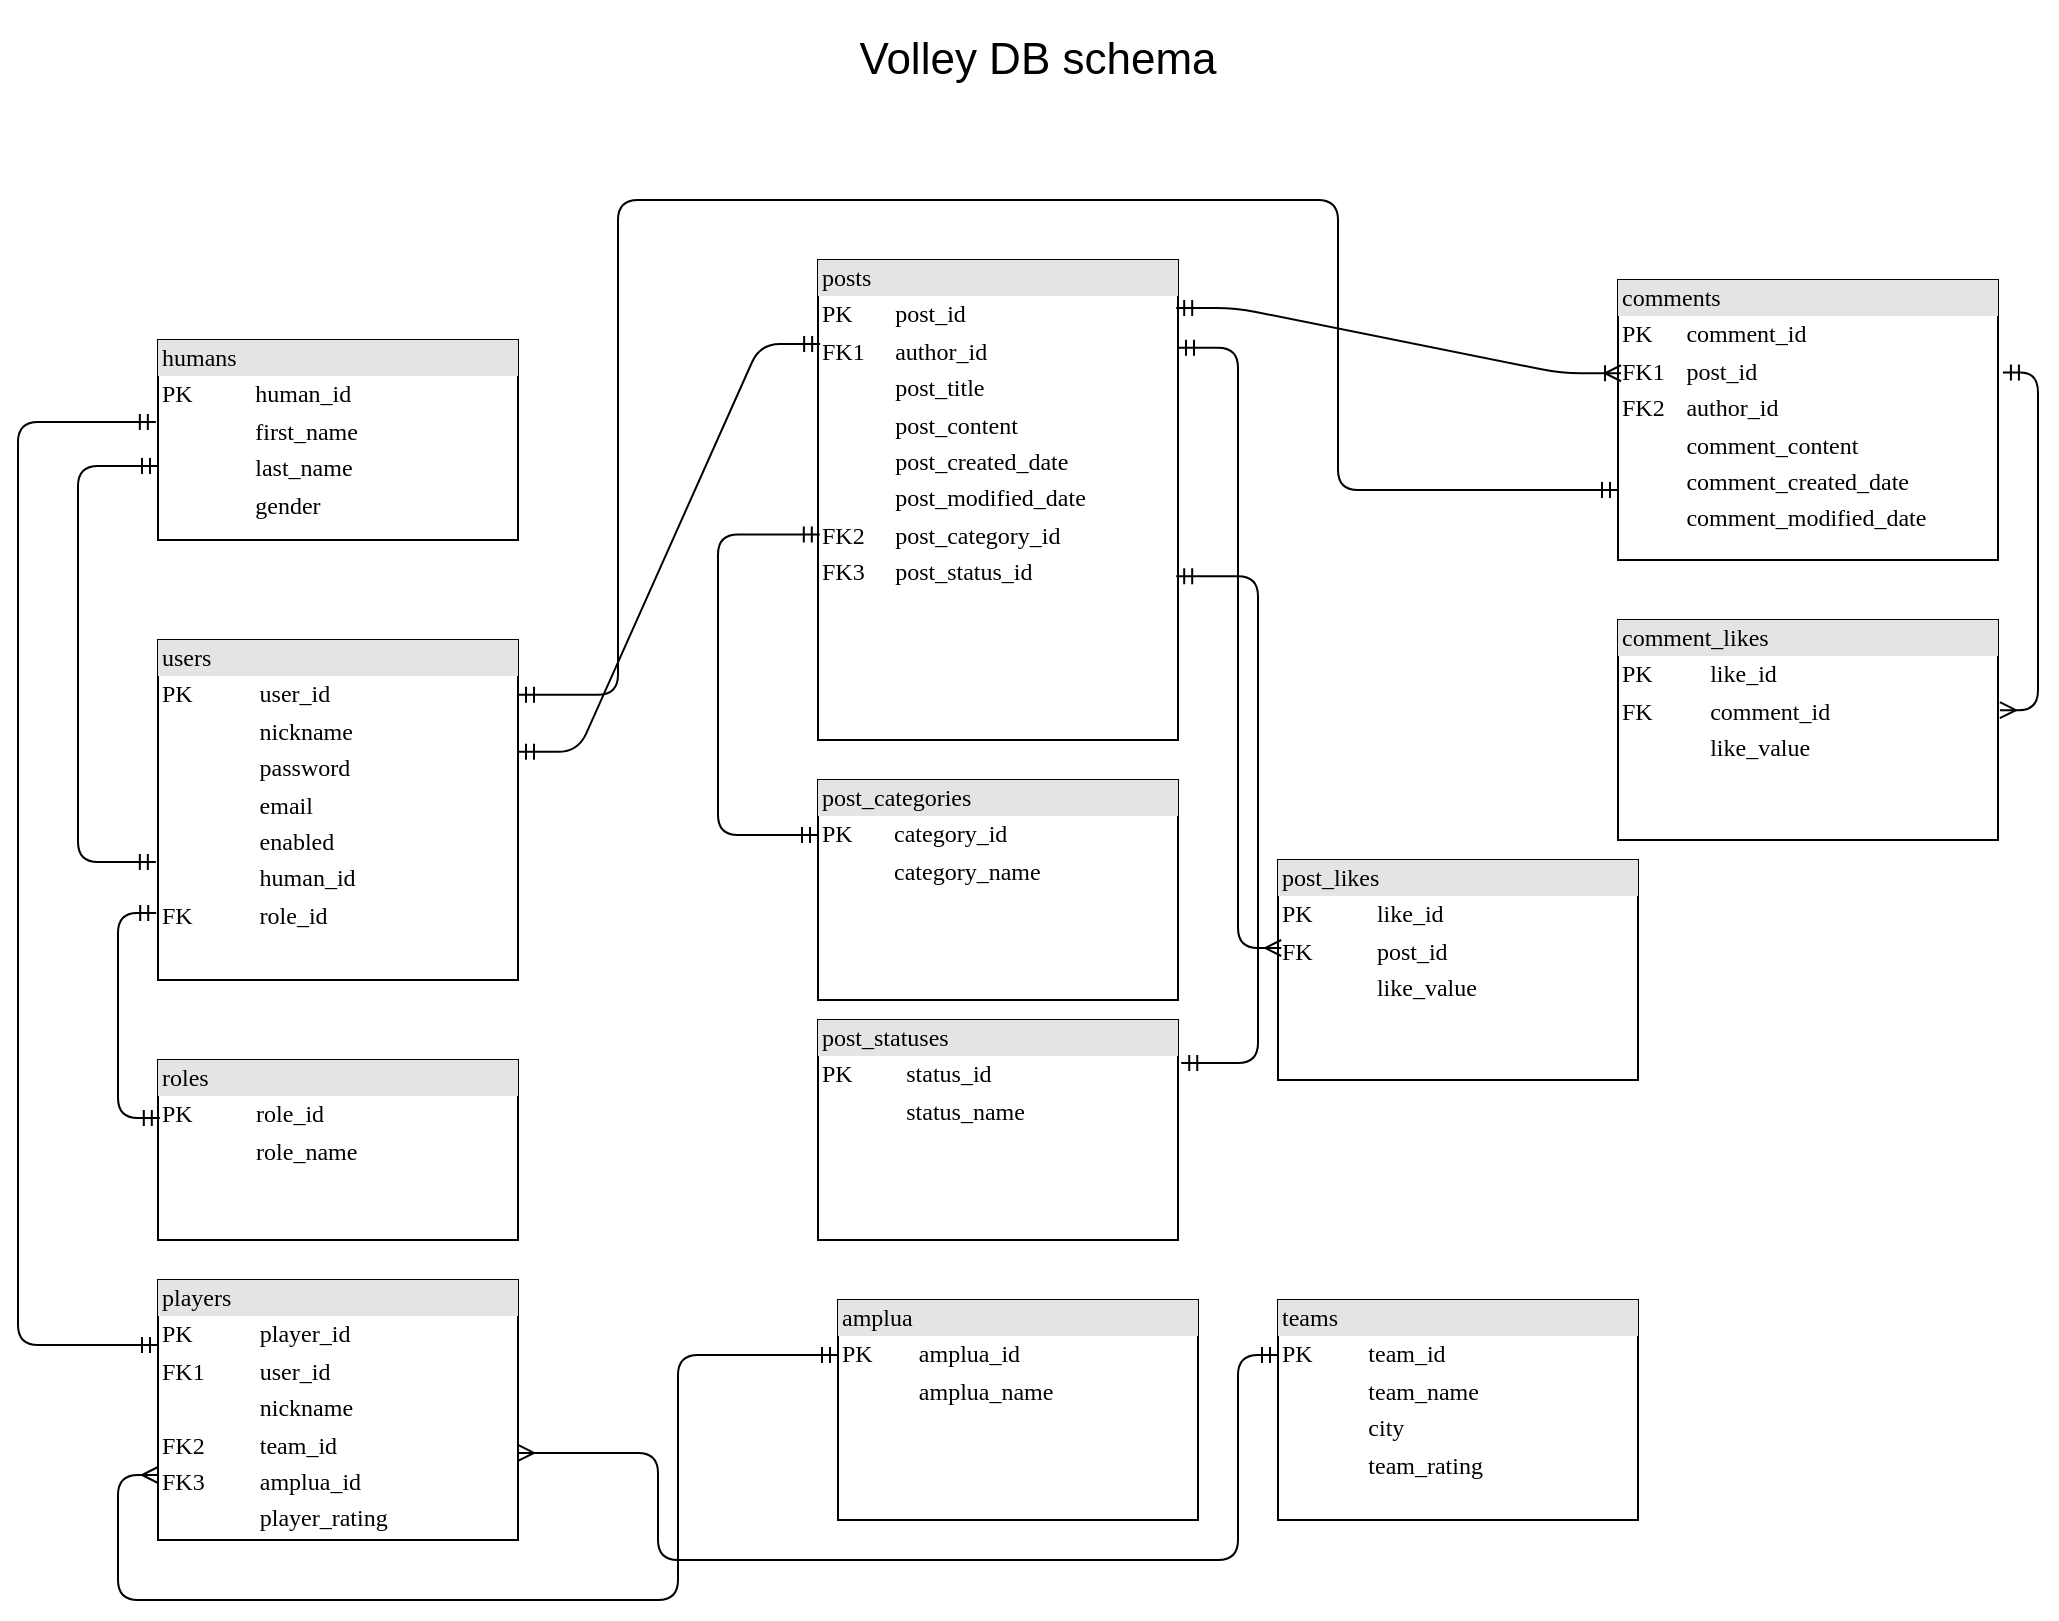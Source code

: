 <mxfile version="14.5.1" type="device"><diagram name="Page-1" id="2ca16b54-16f6-2749-3443-fa8db7711227"><mxGraphModel dx="1086" dy="765" grid="1" gridSize="10" guides="1" tooltips="1" connect="1" arrows="1" fold="1" page="1" pageScale="1" pageWidth="1100" pageHeight="850" background="#ffffff" math="0" shadow="0"><root><mxCell id="0"/><mxCell id="1" parent="0"/><mxCell id="2ed32ef02a7f4228-2" value="&lt;div style=&quot;box-sizing: border-box ; width: 100% ; background: #e4e4e4 ; padding: 2px&quot;&gt;users&lt;/div&gt;&lt;table style=&quot;width: 100% ; font-size: 1em&quot; cellpadding=&quot;2&quot; cellspacing=&quot;0&quot;&gt;&lt;tbody&gt;&lt;tr&gt;&lt;td&gt;PK&lt;/td&gt;&lt;td&gt;user_id&lt;/td&gt;&lt;/tr&gt;&lt;tr&gt;&lt;td&gt;&lt;br&gt;&lt;/td&gt;&lt;td&gt;nickname&lt;/td&gt;&lt;/tr&gt;&lt;tr&gt;&lt;td&gt;&lt;br&gt;&lt;/td&gt;&lt;td&gt;password&lt;br&gt;&lt;/td&gt;&lt;/tr&gt;&lt;tr&gt;&lt;td&gt;&lt;br&gt;&lt;/td&gt;&lt;td&gt;email&lt;/td&gt;&lt;/tr&gt;&lt;tr&gt;&lt;td&gt;&lt;br&gt;&lt;/td&gt;&lt;td&gt;enabled&lt;/td&gt;&lt;/tr&gt;&lt;tr&gt;&lt;td&gt;&lt;br&gt;&lt;/td&gt;&lt;td&gt;human_id&lt;br&gt;&lt;/td&gt;&lt;/tr&gt;&lt;tr&gt;&lt;td&gt;FK&lt;/td&gt;&lt;td&gt;role_id&lt;/td&gt;&lt;/tr&gt;&lt;/tbody&gt;&lt;/table&gt;" style="verticalAlign=top;align=left;overflow=fill;html=1;rounded=0;shadow=0;comic=0;labelBackgroundColor=none;strokeWidth=1;fontFamily=Verdana;fontSize=12" parent="1" vertex="1"><mxGeometry x="110" y="340" width="180" height="170" as="geometry"/></mxCell><mxCell id="2ed32ef02a7f4228-3" value="&lt;div style=&quot;box-sizing: border-box ; width: 100% ; background: #e4e4e4 ; padding: 2px&quot;&gt;teams&lt;/div&gt;&lt;table style=&quot;width: 100% ; font-size: 1em&quot; cellpadding=&quot;2&quot; cellspacing=&quot;0&quot;&gt;&lt;tbody&gt;&lt;tr&gt;&lt;td&gt;PK&lt;/td&gt;&lt;td&gt;team_id&lt;/td&gt;&lt;/tr&gt;&lt;tr&gt;&lt;td&gt;&lt;/td&gt;&lt;td&gt;team_name&lt;/td&gt;&lt;/tr&gt;&lt;tr&gt;&lt;td&gt;&lt;br&gt;&lt;/td&gt;&lt;td&gt;city&lt;/td&gt;&lt;/tr&gt;&lt;tr&gt;&lt;td&gt;&lt;br&gt;&lt;/td&gt;&lt;td&gt;team_rating&lt;/td&gt;&lt;/tr&gt;&lt;/tbody&gt;&lt;/table&gt;" style="verticalAlign=top;align=left;overflow=fill;html=1;rounded=0;shadow=0;comic=0;labelBackgroundColor=none;strokeWidth=1;fontFamily=Verdana;fontSize=12" parent="1" vertex="1"><mxGeometry x="670" y="670" width="180" height="110" as="geometry"/></mxCell><mxCell id="2ed32ef02a7f4228-4" value="&lt;div style=&quot;box-sizing: border-box ; width: 100% ; background: #e4e4e4 ; padding: 2px&quot;&gt;players&lt;/div&gt;&lt;table style=&quot;width: 100% ; font-size: 1em&quot; cellpadding=&quot;2&quot; cellspacing=&quot;0&quot;&gt;&lt;tbody&gt;&lt;tr&gt;&lt;td&gt;PK&lt;/td&gt;&lt;td&gt;player_id&lt;/td&gt;&lt;/tr&gt;&lt;tr&gt;&lt;td&gt;FK1&lt;/td&gt;&lt;td&gt;user_id&lt;/td&gt;&lt;/tr&gt;&lt;tr&gt;&lt;td&gt;&lt;/td&gt;&lt;td&gt;nickname&lt;/td&gt;&lt;/tr&gt;&lt;tr&gt;&lt;td&gt;FK2&lt;/td&gt;&lt;td&gt;team_id&lt;/td&gt;&lt;/tr&gt;&lt;tr&gt;&lt;td&gt;FK3&lt;/td&gt;&lt;td&gt;amplua_id&lt;/td&gt;&lt;/tr&gt;&lt;tr&gt;&lt;td&gt;&lt;br&gt;&lt;/td&gt;&lt;td&gt;player_rating&lt;/td&gt;&lt;/tr&gt;&lt;/tbody&gt;&lt;/table&gt;" style="verticalAlign=top;align=left;overflow=fill;html=1;rounded=0;shadow=0;comic=0;labelBackgroundColor=none;strokeWidth=1;fontFamily=Verdana;fontSize=12" parent="1" vertex="1"><mxGeometry x="110" y="660" width="180" height="130" as="geometry"/></mxCell><mxCell id="2ed32ef02a7f4228-5" value="&lt;div style=&quot;box-sizing: border-box ; width: 100% ; background: #e4e4e4 ; padding: 2px&quot;&gt;roles&lt;/div&gt;&lt;table style=&quot;width: 100% ; font-size: 1em&quot; cellpadding=&quot;2&quot; cellspacing=&quot;0&quot;&gt;&lt;tbody&gt;&lt;tr&gt;&lt;td&gt;PK&lt;/td&gt;&lt;td&gt;role_id&lt;/td&gt;&lt;/tr&gt;&lt;tr&gt;&lt;td&gt;&lt;br&gt;&lt;/td&gt;&lt;td&gt;role_name&lt;/td&gt;&lt;/tr&gt;&lt;tr&gt;&lt;td&gt;&lt;/td&gt;&lt;td&gt;&lt;br&gt;&lt;/td&gt;&lt;/tr&gt;&lt;tr&gt;&lt;td&gt;&lt;br&gt;&lt;/td&gt;&lt;td&gt;&lt;br&gt;&lt;/td&gt;&lt;/tr&gt;&lt;/tbody&gt;&lt;/table&gt;" style="verticalAlign=top;align=left;overflow=fill;html=1;rounded=0;shadow=0;comic=0;labelBackgroundColor=none;strokeWidth=1;fontFamily=Verdana;fontSize=12" parent="1" vertex="1"><mxGeometry x="110" y="550" width="180" height="90" as="geometry"/></mxCell><mxCell id="2ed32ef02a7f4228-8" value="&lt;div style=&quot;box-sizing: border-box ; width: 100% ; background: #e4e4e4 ; padding: 2px&quot;&gt;posts&lt;/div&gt;&lt;table style=&quot;width: 100% ; font-size: 1em&quot; cellpadding=&quot;2&quot; cellspacing=&quot;0&quot;&gt;&lt;tbody&gt;&lt;tr&gt;&lt;td&gt;PK&lt;/td&gt;&lt;td&gt;post_id&lt;br&gt;&lt;/td&gt;&lt;/tr&gt;&lt;tr&gt;&lt;td&gt;FK1&lt;/td&gt;&lt;td&gt;author_id&lt;/td&gt;&lt;/tr&gt;&lt;tr&gt;&lt;td&gt;&lt;br&gt;&lt;/td&gt;&lt;td&gt;post_title&lt;/td&gt;&lt;/tr&gt;&lt;tr&gt;&lt;td&gt;&lt;/td&gt;&lt;td&gt;post_content&lt;/td&gt;&lt;/tr&gt;&lt;tr&gt;&lt;td&gt;&lt;br&gt;&lt;/td&gt;&lt;td&gt;post_created_date&lt;/td&gt;&lt;/tr&gt;&lt;tr&gt;&lt;td&gt;&lt;br&gt;&lt;/td&gt;&lt;td&gt;post_modified_date&lt;/td&gt;&lt;/tr&gt;&lt;tr&gt;&lt;td&gt;FK2&lt;/td&gt;&lt;td&gt;post_category_id&lt;/td&gt;&lt;/tr&gt;&lt;tr&gt;&lt;td&gt;FK3&lt;/td&gt;&lt;td&gt;post_status_id&lt;/td&gt;&lt;/tr&gt;&lt;/tbody&gt;&lt;/table&gt;" style="verticalAlign=top;align=left;overflow=fill;html=1;rounded=0;shadow=0;comic=0;labelBackgroundColor=none;strokeWidth=1;fontFamily=Verdana;fontSize=12" parent="1" vertex="1"><mxGeometry x="440" y="150" width="180" height="240" as="geometry"/></mxCell><mxCell id="2ed32ef02a7f4228-10" value="&lt;div style=&quot;box-sizing: border-box ; width: 100% ; background: #e4e4e4 ; padding: 2px&quot;&gt;comments&lt;/div&gt;&lt;table style=&quot;width: 100% ; font-size: 1em&quot; cellpadding=&quot;2&quot; cellspacing=&quot;0&quot;&gt;&lt;tbody&gt;&lt;tr&gt;&lt;td&gt;PK&lt;/td&gt;&lt;td&gt;comment_id&lt;/td&gt;&lt;/tr&gt;&lt;tr&gt;&lt;td&gt;FK1&lt;/td&gt;&lt;td&gt;post_id&lt;/td&gt;&lt;/tr&gt;&lt;tr&gt;&lt;td&gt;FK2&lt;/td&gt;&lt;td&gt;author_id&lt;/td&gt;&lt;/tr&gt;&lt;tr&gt;&lt;td&gt;&lt;br&gt;&lt;/td&gt;&lt;td&gt;comment_content&lt;/td&gt;&lt;/tr&gt;&lt;tr&gt;&lt;td&gt;&lt;br&gt;&lt;/td&gt;&lt;td&gt;comment_created_date&lt;/td&gt;&lt;/tr&gt;&lt;tr&gt;&lt;td&gt;&lt;br&gt;&lt;/td&gt;&lt;td&gt;comment_modified_date&lt;/td&gt;&lt;/tr&gt;&lt;/tbody&gt;&lt;/table&gt;" style="verticalAlign=top;align=left;overflow=fill;html=1;rounded=0;shadow=0;comic=0;labelBackgroundColor=none;strokeWidth=1;fontFamily=Verdana;fontSize=12" parent="1" vertex="1"><mxGeometry x="840" y="160" width="190" height="140" as="geometry"/></mxCell><mxCell id="JueI_tPwrZEDvwqk37Sq-2" value="" style="edgeStyle=entityRelationEdgeStyle;fontSize=12;html=1;endArrow=ERmandOne;startArrow=ERmandOne;entryX=0.006;entryY=0.175;entryDx=0;entryDy=0;entryPerimeter=0;exitX=1;exitY=0.329;exitDx=0;exitDy=0;exitPerimeter=0;" parent="1" source="2ed32ef02a7f4228-2" target="2ed32ef02a7f4228-8" edge="1"><mxGeometry width="100" height="100" relative="1" as="geometry"><mxPoint x="340" y="300" as="sourcePoint"/><mxPoint x="440" y="200" as="targetPoint"/></mxGeometry></mxCell><mxCell id="JueI_tPwrZEDvwqk37Sq-3" value="" style="edgeStyle=entityRelationEdgeStyle;fontSize=12;html=1;endArrow=ERoneToMany;startArrow=ERmandOne;startFill=0;exitX=0.995;exitY=0.1;exitDx=0;exitDy=0;exitPerimeter=0;entryX=0.008;entryY=0.333;entryDx=0;entryDy=0;entryPerimeter=0;" parent="1" source="2ed32ef02a7f4228-8" target="2ed32ef02a7f4228-10" edge="1"><mxGeometry width="100" height="100" relative="1" as="geometry"><mxPoint x="670" y="210" as="sourcePoint"/><mxPoint x="828" y="199" as="targetPoint"/></mxGeometry></mxCell><mxCell id="JueI_tPwrZEDvwqk37Sq-4" value="" style="edgeStyle=orthogonalEdgeStyle;fontSize=12;html=1;endArrow=ERmandOne;startArrow=ERmandOne;elbow=vertical;rounded=1;exitX=1;exitY=0.161;exitDx=0;exitDy=0;exitPerimeter=0;entryX=0;entryY=0.75;entryDx=0;entryDy=0;" parent="1" source="2ed32ef02a7f4228-2" target="2ed32ef02a7f4228-10" edge="1"><mxGeometry width="100" height="100" relative="1" as="geometry"><mxPoint x="170" y="50" as="sourcePoint"/><mxPoint x="820" y="320" as="targetPoint"/><Array as="points"><mxPoint x="340" y="367"/><mxPoint x="340" y="120"/><mxPoint x="700" y="120"/><mxPoint x="700" y="265"/></Array></mxGeometry></mxCell><mxCell id="JueI_tPwrZEDvwqk37Sq-10" value="&lt;font style=&quot;font-size: 22px&quot;&gt;Volley DB schema&lt;/font&gt;" style="rounded=0;whiteSpace=wrap;html=1;strokeColor=none;" parent="1" vertex="1"><mxGeometry x="360" y="20" width="380" height="60" as="geometry"/></mxCell><mxCell id="JueI_tPwrZEDvwqk37Sq-11" value="" style="edgeStyle=elbowEdgeStyle;fontSize=12;html=1;endArrow=ERmandOne;startArrow=ERmandOne;exitX=0;exitY=0.25;exitDx=0;exitDy=0;entryX=-0.006;entryY=0.41;entryDx=0;entryDy=0;entryPerimeter=0;" parent="1" source="2ed32ef02a7f4228-4" target="f_qdUk2gvdwzWxZ6tYY2-1" edge="1"><mxGeometry width="100" height="100" relative="1" as="geometry"><mxPoint x="290" y="490" as="sourcePoint"/><mxPoint x="50" y="420" as="targetPoint"/><Array as="points"><mxPoint x="40" y="570"/></Array></mxGeometry></mxCell><mxCell id="JueI_tPwrZEDvwqk37Sq-13" value="" style="edgeStyle=orthogonalEdgeStyle;fontSize=12;html=1;endArrow=ERmandOne;startArrow=ERmany;entryX=0;entryY=0.25;entryDx=0;entryDy=0;exitX=1;exitY=0.665;exitDx=0;exitDy=0;exitPerimeter=0;startFill=0;rounded=1;" parent="1" source="2ed32ef02a7f4228-4" target="2ed32ef02a7f4228-3" edge="1"><mxGeometry width="100" height="100" relative="1" as="geometry"><mxPoint x="290" y="560" as="sourcePoint"/><mxPoint x="390" y="460" as="targetPoint"/><Array as="points"><mxPoint x="360" y="747"/><mxPoint x="360" y="800"/><mxPoint x="650" y="800"/><mxPoint x="650" y="698"/></Array></mxGeometry></mxCell><mxCell id="JueI_tPwrZEDvwqk37Sq-16" value="" style="edgeStyle=elbowEdgeStyle;fontSize=12;html=1;endArrow=ERmandOne;startArrow=ERmandOne;entryX=0.995;entryY=0.659;entryDx=0;entryDy=0;entryPerimeter=0;exitX=1.009;exitY=0.195;exitDx=0;exitDy=0;exitPerimeter=0;" parent="1" source="JueI_tPwrZEDvwqk37Sq-19" target="2ed32ef02a7f4228-8" edge="1"><mxGeometry width="100" height="100" relative="1" as="geometry"><mxPoint x="700" y="440" as="sourcePoint"/><mxPoint x="710" y="330" as="targetPoint"/><Array as="points"><mxPoint x="660" y="430"/></Array></mxGeometry></mxCell><mxCell id="JueI_tPwrZEDvwqk37Sq-17" value="&lt;div style=&quot;box-sizing: border-box ; width: 100% ; background: #e4e4e4 ; padding: 2px&quot;&gt;post_categories&lt;/div&gt;&lt;table style=&quot;width: 100% ; font-size: 1em&quot; cellpadding=&quot;2&quot; cellspacing=&quot;0&quot;&gt;&lt;tbody&gt;&lt;tr&gt;&lt;td&gt;PK&lt;/td&gt;&lt;td&gt;category_id&lt;/td&gt;&lt;/tr&gt;&lt;tr&gt;&lt;td&gt;&lt;/td&gt;&lt;td&gt;category_name&lt;/td&gt;&lt;/tr&gt;&lt;/tbody&gt;&lt;/table&gt;" style="verticalAlign=top;align=left;overflow=fill;html=1;rounded=0;shadow=0;comic=0;labelBackgroundColor=none;strokeWidth=1;fontFamily=Verdana;fontSize=12" parent="1" vertex="1"><mxGeometry x="440" y="410" width="180" height="110" as="geometry"/></mxCell><mxCell id="JueI_tPwrZEDvwqk37Sq-18" value="" style="edgeStyle=elbowEdgeStyle;fontSize=12;html=1;endArrow=ERmandOne;startArrow=ERmandOne;entryX=0.005;entryY=0.572;entryDx=0;entryDy=0;entryPerimeter=0;exitX=0;exitY=0.25;exitDx=0;exitDy=0;elbow=vertical;" parent="1" source="JueI_tPwrZEDvwqk37Sq-17" target="2ed32ef02a7f4228-8" edge="1"><mxGeometry width="100" height="100" relative="1" as="geometry"><mxPoint x="380" y="430" as="sourcePoint"/><mxPoint x="460" y="280" as="targetPoint"/><Array as="points"><mxPoint x="390" y="412"/></Array></mxGeometry></mxCell><mxCell id="JueI_tPwrZEDvwqk37Sq-19" value="&lt;div style=&quot;box-sizing: border-box ; width: 100% ; background: #e4e4e4 ; padding: 2px&quot;&gt;post_statuses&lt;/div&gt;&lt;table style=&quot;width: 100% ; font-size: 1em&quot; cellpadding=&quot;2&quot; cellspacing=&quot;0&quot;&gt;&lt;tbody&gt;&lt;tr&gt;&lt;td&gt;PK&lt;/td&gt;&lt;td&gt;status_id&lt;/td&gt;&lt;/tr&gt;&lt;tr&gt;&lt;td&gt;&lt;/td&gt;&lt;td&gt;status_name&lt;/td&gt;&lt;/tr&gt;&lt;/tbody&gt;&lt;/table&gt;" style="verticalAlign=top;align=left;overflow=fill;html=1;rounded=0;shadow=0;comic=0;labelBackgroundColor=none;strokeWidth=1;fontFamily=Verdana;fontSize=12" parent="1" vertex="1"><mxGeometry x="440" y="530" width="180" height="110" as="geometry"/></mxCell><mxCell id="JueI_tPwrZEDvwqk37Sq-20" value="&lt;div style=&quot;box-sizing: border-box ; width: 100% ; background: #e4e4e4 ; padding: 2px&quot;&gt;amplua&lt;/div&gt;&lt;table style=&quot;width: 100% ; font-size: 1em&quot; cellpadding=&quot;2&quot; cellspacing=&quot;0&quot;&gt;&lt;tbody&gt;&lt;tr&gt;&lt;td&gt;PK&lt;/td&gt;&lt;td&gt;amplua_id&lt;/td&gt;&lt;/tr&gt;&lt;tr&gt;&lt;td&gt;&lt;/td&gt;&lt;td&gt;amplua_name&lt;/td&gt;&lt;/tr&gt;&lt;/tbody&gt;&lt;/table&gt;" style="verticalAlign=top;align=left;overflow=fill;html=1;rounded=0;shadow=0;comic=0;labelBackgroundColor=none;strokeWidth=1;fontFamily=Verdana;fontSize=12" parent="1" vertex="1"><mxGeometry x="450" y="670" width="180" height="110" as="geometry"/></mxCell><mxCell id="JueI_tPwrZEDvwqk37Sq-21" value="" style="edgeStyle=orthogonalEdgeStyle;fontSize=12;html=1;endArrow=ERmandOne;startArrow=ERmany;entryX=0;entryY=0.25;entryDx=0;entryDy=0;exitX=0;exitY=0.75;exitDx=0;exitDy=0;startFill=0;elbow=vertical;rounded=1;" parent="1" source="2ed32ef02a7f4228-4" target="JueI_tPwrZEDvwqk37Sq-20" edge="1"><mxGeometry width="100" height="100" relative="1" as="geometry"><mxPoint x="50" y="590" as="sourcePoint"/><mxPoint x="150" y="473.55" as="targetPoint"/><Array as="points"><mxPoint x="90" y="758"/><mxPoint x="90" y="820"/><mxPoint x="370" y="820"/><mxPoint x="370" y="698"/></Array></mxGeometry></mxCell><mxCell id="JueI_tPwrZEDvwqk37Sq-22" value="&lt;div style=&quot;box-sizing: border-box ; width: 100% ; background: #e4e4e4 ; padding: 2px&quot;&gt;post_likes&lt;/div&gt;&lt;table style=&quot;width: 100% ; font-size: 1em&quot; cellpadding=&quot;2&quot; cellspacing=&quot;0&quot;&gt;&lt;tbody&gt;&lt;tr&gt;&lt;td&gt;PK&lt;/td&gt;&lt;td&gt;like_id&lt;/td&gt;&lt;/tr&gt;&lt;tr&gt;&lt;td&gt;FK&lt;/td&gt;&lt;td&gt;post_id&lt;/td&gt;&lt;/tr&gt;&lt;tr&gt;&lt;td&gt;&lt;/td&gt;&lt;td&gt;like_value&lt;/td&gt;&lt;/tr&gt;&lt;/tbody&gt;&lt;/table&gt;" style="verticalAlign=top;align=left;overflow=fill;html=1;rounded=0;shadow=0;comic=0;labelBackgroundColor=none;strokeWidth=1;fontFamily=Verdana;fontSize=12" parent="1" vertex="1"><mxGeometry x="670" y="450" width="180" height="110" as="geometry"/></mxCell><mxCell id="JueI_tPwrZEDvwqk37Sq-23" value="" style="edgeStyle=elbowEdgeStyle;fontSize=12;html=1;endArrow=ERmandOne;startArrow=ERmany;entryX=1;entryY=0.183;entryDx=0;entryDy=0;entryPerimeter=0;exitX=0.009;exitY=0.4;exitDx=0;exitDy=0;exitPerimeter=0;startFill=0;" parent="1" source="JueI_tPwrZEDvwqk37Sq-22" target="2ed32ef02a7f4228-8" edge="1"><mxGeometry width="100" height="100" relative="1" as="geometry"><mxPoint x="640" y="430" as="sourcePoint"/><mxPoint x="720.9" y="287.28" as="targetPoint"/><Array as="points"><mxPoint x="650" y="360"/></Array></mxGeometry></mxCell><mxCell id="JueI_tPwrZEDvwqk37Sq-24" value="&lt;div style=&quot;box-sizing: border-box ; width: 100% ; background: #e4e4e4 ; padding: 2px&quot;&gt;comment_likes&lt;/div&gt;&lt;table style=&quot;width: 100% ; font-size: 1em&quot; cellpadding=&quot;2&quot; cellspacing=&quot;0&quot;&gt;&lt;tbody&gt;&lt;tr&gt;&lt;td&gt;PK&lt;/td&gt;&lt;td&gt;like_id&lt;/td&gt;&lt;/tr&gt;&lt;tr&gt;&lt;td&gt;FK&lt;/td&gt;&lt;td&gt;comment_id&lt;/td&gt;&lt;/tr&gt;&lt;tr&gt;&lt;td&gt;&lt;/td&gt;&lt;td&gt;like_value&lt;/td&gt;&lt;/tr&gt;&lt;/tbody&gt;&lt;/table&gt;" style="verticalAlign=top;align=left;overflow=fill;html=1;rounded=0;shadow=0;comic=0;labelBackgroundColor=none;strokeWidth=1;fontFamily=Verdana;fontSize=12" parent="1" vertex="1"><mxGeometry x="840" y="330" width="190" height="110" as="geometry"/></mxCell><mxCell id="JueI_tPwrZEDvwqk37Sq-25" value="" style="edgeStyle=elbowEdgeStyle;fontSize=12;html=1;endArrow=ERmandOne;startArrow=ERmany;exitX=1.005;exitY=0.41;exitDx=0;exitDy=0;exitPerimeter=0;startFill=0;entryX=1.013;entryY=0.33;entryDx=0;entryDy=0;entryPerimeter=0;" parent="1" source="JueI_tPwrZEDvwqk37Sq-24" target="2ed32ef02a7f4228-10" edge="1"><mxGeometry width="100" height="100" relative="1" as="geometry"><mxPoint x="840" y="428.04" as="sourcePoint"/><mxPoint x="1009" y="180" as="targetPoint"/><Array as="points"><mxPoint x="1050" y="290"/></Array></mxGeometry></mxCell><mxCell id="JueI_tPwrZEDvwqk37Sq-28" value="" style="edgeStyle=elbowEdgeStyle;fontSize=12;html=1;endArrow=ERmandOne;startArrow=ERmandOne;entryX=-0.005;entryY=0.803;entryDx=0;entryDy=0;entryPerimeter=0;exitX=0.005;exitY=0.322;exitDx=0;exitDy=0;exitPerimeter=0;" parent="1" source="2ed32ef02a7f4228-5" target="2ed32ef02a7f4228-2" edge="1"><mxGeometry width="100" height="100" relative="1" as="geometry"><mxPoint x="10" y="380" as="sourcePoint"/><mxPoint x="110" y="280" as="targetPoint"/><Array as="points"><mxPoint x="90" y="340"/></Array></mxGeometry></mxCell><mxCell id="f_qdUk2gvdwzWxZ6tYY2-1" value="&lt;div style=&quot;box-sizing: border-box ; width: 100% ; background: #e4e4e4 ; padding: 2px&quot;&gt;humans&lt;/div&gt;&lt;table style=&quot;width: 100% ; font-size: 1em&quot; cellpadding=&quot;2&quot; cellspacing=&quot;0&quot;&gt;&lt;tbody&gt;&lt;tr&gt;&lt;td&gt;PK&lt;/td&gt;&lt;td&gt;human_id&lt;/td&gt;&lt;/tr&gt;&lt;tr&gt;&lt;td&gt;&lt;/td&gt;&lt;td&gt;first_name&lt;/td&gt;&lt;/tr&gt;&lt;tr&gt;&lt;td&gt;&lt;br&gt;&lt;/td&gt;&lt;td&gt;last_name&lt;/td&gt;&lt;/tr&gt;&lt;tr&gt;&lt;td&gt;&lt;br&gt;&lt;/td&gt;&lt;td&gt;gender&lt;/td&gt;&lt;/tr&gt;&lt;/tbody&gt;&lt;/table&gt;" style="verticalAlign=top;align=left;overflow=fill;html=1;rounded=0;shadow=0;comic=0;labelBackgroundColor=none;strokeWidth=1;fontFamily=Verdana;fontSize=12" vertex="1" parent="1"><mxGeometry x="110" y="190" width="180" height="100" as="geometry"/></mxCell><mxCell id="f_qdUk2gvdwzWxZ6tYY2-2" value="" style="edgeStyle=elbowEdgeStyle;fontSize=12;html=1;endArrow=ERmandOne;startArrow=ERmandOne;entryX=0;entryY=0.63;entryDx=0;entryDy=0;entryPerimeter=0;exitX=-0.006;exitY=0.653;exitDx=0;exitDy=0;exitPerimeter=0;" edge="1" parent="1" source="2ed32ef02a7f4228-2" target="f_qdUk2gvdwzWxZ6tYY2-1"><mxGeometry width="100" height="100" relative="1" as="geometry"><mxPoint x="90.9" y="382.47" as="sourcePoint"/><mxPoint x="89.1" y="280" as="targetPoint"/><Array as="points"><mxPoint x="70" y="143.49"/></Array></mxGeometry></mxCell></root></mxGraphModel></diagram></mxfile>